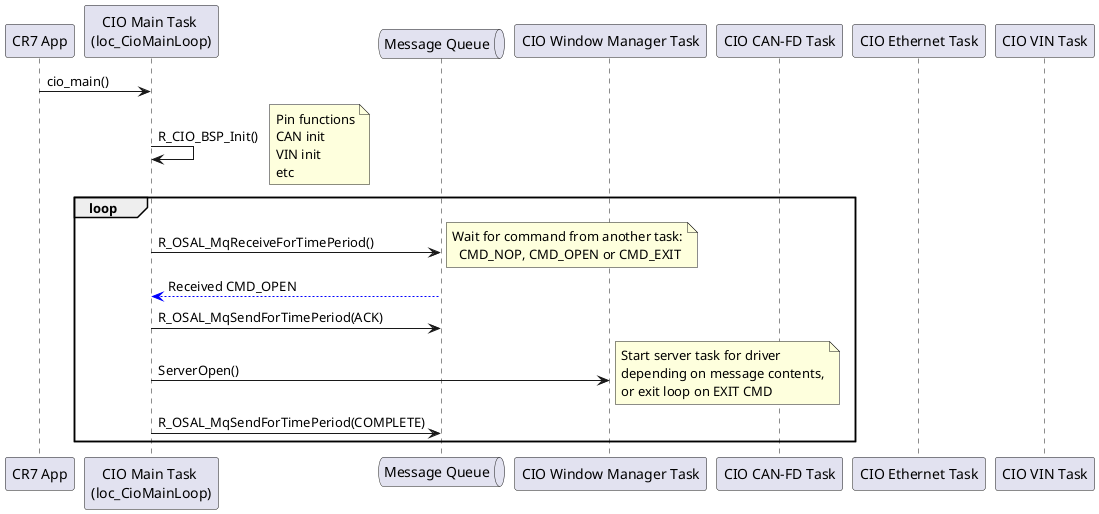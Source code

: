 @startuml inline_umlgraph_1.svg
  participant "CR7 App" order 1
  participant "CIO Main Task \n(loc_CioMainLoop)" order 2
  queue "Message Queue" order 3
  participant "CIO Window Manager Task" order 4
  participant "CIO CAN-FD Task" order 5
  participant "CIO Ethernet Task" order 6
  participant "CIO VIN Task" order 7

  "CR7 App" -> "CIO Main Task \n(loc_CioMainLoop)" : cio_main()
  "CIO Main Task \n(loc_CioMainLoop)" -> "CIO Main Task \n(loc_CioMainLoop)" : R_CIO_BSP_Init()
  note right
    Pin functions
    CAN init
    VIN init
    etc
  end note

  group loop
    "CIO Main Task \n(loc_CioMainLoop)" -> "Message Queue" : R_OSAL_MqReceiveForTimePeriod()
    note right
      Wait for command from another task:
        CMD_NOP, CMD_OPEN or CMD_EXIT
    end note
    "CIO Main Task \n(loc_CioMainLoop)" <-[#blue]- "Message Queue" : Received CMD_OPEN
    "CIO Main Task \n(loc_CioMainLoop)" -> "Message Queue" : R_OSAL_MqSendForTimePeriod(ACK)
    "CIO Main Task \n(loc_CioMainLoop)" -> "CIO Window Manager Task" : ServerOpen()
    note right
      Start server task for driver 
      depending on message contents,
      or exit loop on EXIT CMD
    end note
    "CIO Main Task \n(loc_CioMainLoop)" -> "Message Queue" : R_OSAL_MqSendForTimePeriod(COMPLETE)  
  end
@enduml
@startuml inline_umlgraph_2.svg
  participant "Camera task \n(loc_RvcTask)" order 1
  queue "Message Queue" order 2
  participant "CIO Main Task \n(loc_CioMainLoop)" order 3
  participant "CIO VIN Task" order 4

  group R_CIO_Open()
    "Camera task \n(loc_RvcTask)" -> "Message Queue" : R_OSAL_MqSendForTimePeriod(OPEN)
    "Message Queue" <- "CIO Main Task \n(loc_CioMainLoop)" : R_OSAL_MqReceiveForTimePeriod(OPEN)
    "CIO Main Task \n(loc_CioMainLoop)" -> "CIO VIN Task" : ServerOpen(VIN)
    "Message Queue" <- "CIO Main Task \n(loc_CioMainLoop)" : R_OSAL_MqSendForTimePeriod(ACK)
    "Message Queue" <- "CIO Main Task \n(loc_CioMainLoop)" : R_OSAL_MqSendForTimePeriod(COMPLETE)
    "Camera task \n(loc_RvcTask)" -> "Message Queue" : R_OSAL_MqReceiveForTimePeriod(ACK)
    "Camera task \n(loc_RvcTask)" -> "Message Queue" : R_OSAL_MqReceiveForTimePeriod(COMPLETE)
  end
  
  group R_CIO_IoCtl(R_CIO_VIN_IOC_CONFIG)
    "Camera task \n(loc_RvcTask)" -> "Message Queue" : R_OSAL_MqSendForTimePeriod(IOCTL)
    "Message Queue" <- "CIO VIN Task" : R_OSAL_MqReceiveForTimePeriod(IOCTL)
    "Message Queue" <- "CIO VIN Task" : R_OSAL_MqSendForTimePeriod(ACK)
    "Message Queue" <- "CIO VIN Task" : R_OSAL_MqSendForTimePeriod(COMPLETE)
    "Camera task \n(loc_RvcTask)" -> "Message Queue" : R_OSAL_MqReceiveForTimePeriod(ACK)
    "Camera task \n(loc_RvcTask)" -> "Message Queue" : R_OSAL_MqReceiveForTimePeriod(COMPLETE)
  end

  "Camera task \n(loc_RvcTask)" -> "Camera task \n(loc_RvcTask)" : Display_Init()
  
  group R_CIO_IoCtl(R_CIO_VIN_IOC_REGISTER_FRAME_READY_EVT)
    "Camera task \n(loc_RvcTask)" -> "Message Queue" : R_OSAL_MqSendForTimePeriod(IOCTL)
    "Message Queue" <- "CIO VIN Task" : R_OSAL_MqReceiveForTimePeriod(IOCTL)
    "Message Queue" <- "CIO VIN Task" : R_OSAL_MqSendForTimePeriod(ACK)
    "Message Queue" <- "CIO VIN Task" : R_OSAL_MqSendForTimePeriod(COMPLETE)
    "Camera task \n(loc_RvcTask)" -> "Message Queue" : R_OSAL_MqReceiveForTimePeriod(ACK)
    "Camera task \n(loc_RvcTask)" -> "Message Queue" : R_OSAL_MqReceiveForTimePeriod(COMPLETE)
  end

  group R_CIO_IoCtl(R_CIO_VIN_IOC_START_CAPTURE)
    "Camera task \n(loc_RvcTask)" -> "Message Queue" : R_OSAL_MqSendForTimePeriod(IOCTL)
    "Message Queue" <- "CIO VIN Task" : R_OSAL_MqReceiveForTimePeriod(IOCTL)
    "Message Queue" <- "CIO VIN Task" : R_OSAL_MqSendForTimePeriod(ACK)
    "Message Queue" <- "CIO VIN Task" : R_OSAL_MqSendForTimePeriod(COMPLETE)
    "Camera task \n(loc_RvcTask)" -> "Message Queue" : R_OSAL_MqReceiveForTimePeriod(ACK)
    "Camera task \n(loc_RvcTask)" -> "Message Queue" : R_OSAL_MqReceiveForTimePeriod(COMPLETE)
  end

  group loop
    "Camera task \n(loc_RvcTask)" -> "Message Queue" : R_OSAL_MqRecieveForTimePeriod(data)
    group R_CIO_IoCtl(R_CIO_VIN_IOC_GET_VALID_FRAME)
      "Camera task \n(loc_RvcTask)" -> "Message Queue" : R_OSAL_MqSendForTimePeriod(IOCTL)
      "Message Queue" <- "CIO Main Task \n(loc_CioMainLoop)" : R_OSAL_MqReceiveForTimePeriod(IOCTL)
      "Message Queue" <- "CIO Main Task \n(loc_CioMainLoop)" : R_OSAL_MqSendForTimePeriod(ACK)
      "Message Queue" <- "CIO Main Task \n(loc_CioMainLoop)" : R_OSAL_MqSendForTimePeriod(COMPLETE)
      "Camera task \n(loc_RvcTask)" -> "Message Queue" : R_OSAL_MqReceiveForTimePeriod(ACK)
      "Camera task \n(loc_RvcTask)" -> "Message Queue" : R_OSAL_MqReceiveForTimePeriod(COMPLETE)
    end
    "Camera task \n(loc_RvcTask)" -> "Camera task \n(loc_RvcTask)" : Display_FlushLayer()
    "Camera task \n(loc_RvcTask)" -> "Camera task \n(loc_RvcTask)" : Display_ToggleLayer()
  end
@enduml
@startuml inline_umlgraph_3.svg
  participant "CR7 App" order 1
  participant "Taurus Task \n(loc_TaurusMainLoop)" order 2
  participant "COM Sever Task \n(locComServerApp)" order 3
  participant "COMAL" order 4
  participant "RPMsg" order 5
  participant "RVGC Server" order 6
  participant "CAN Server" order 7
  participant "VIN Server" order 8
  participant "CA5x App" order 9


  "CR7 App" -> "Taurus Task \n(loc_TaurusMainLoop)" : taurus_main()
  "Taurus Task \n(loc_TaurusMainLoop)" -> "COM Sever Task \n(locComServerApp)" : R_COMSV_Init()
  "COM Sever Task \n(locComServerApp)" -> "COMAL" : R_RTE_COMAL_Init()
  "COMAL" -> "COMAL" : Wait for CA5x virtio OK
  "COMAL" o<-[#blue]- "CA5x App"

  group loop
    "COM Sever Task \n(locComServerApp)" -> RPMsg : R_RTE_COMAL_ReadCmd()
    "RPMsg" o<-[#blue]- "CA5x App"
    "COMAL" <-- "RPMsg"
    "COM Sever Task \n(locComServerApp)" <-- "COMAL"
    "COM Sever Task \n(locComServerApp)" -> "COMAL" : R_RTE_COMAL_SendResult(ACK)
    "COMAL" -> "RPMsg"
    "COM Sever Task \n(locComServerApp)" -> "RVGC Server" : Execute()
    note right
      The target server depends on 
      the contents of the command
    end note
    "COM Sever Task \n(locComServerApp)" <-- "RVGC Server"
    "COM Sever Task \n(locComServerApp)" -> "COMAL" : R_RTE_COMAL_SendResult(result)
    "COMAL" -> "RPMsg"
    "RPMsg" o-[#blue]-> "CA5x App"
  end

  "Taurus Task \n(loc_TaurusMainLoop)" -> "Taurus Task \n(loc_TaurusMainLoop)" : Wait for quit flag
  "Taurus Task \n(loc_TaurusMainLoop)" -> "COM Sever Task \n(locComServerApp)" : R_COMSV_DeInit()
@enduml
